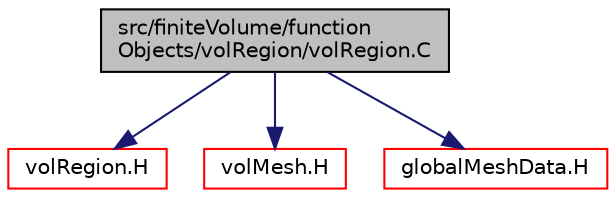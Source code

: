 digraph "src/finiteVolume/functionObjects/volRegion/volRegion.C"
{
  bgcolor="transparent";
  edge [fontname="Helvetica",fontsize="10",labelfontname="Helvetica",labelfontsize="10"];
  node [fontname="Helvetica",fontsize="10",shape=record];
  Node0 [label="src/finiteVolume/function\lObjects/volRegion/volRegion.C",height=0.2,width=0.4,color="black", fillcolor="grey75", style="filled", fontcolor="black"];
  Node0 -> Node1 [color="midnightblue",fontsize="10",style="solid",fontname="Helvetica"];
  Node1 [label="volRegion.H",height=0.2,width=0.4,color="red",URL="$a03449.html"];
  Node0 -> Node95 [color="midnightblue",fontsize="10",style="solid",fontname="Helvetica"];
  Node95 [label="volMesh.H",height=0.2,width=0.4,color="red",URL="$a04541.html"];
  Node0 -> Node289 [color="midnightblue",fontsize="10",style="solid",fontname="Helvetica"];
  Node289 [label="globalMeshData.H",height=0.2,width=0.4,color="red",URL="$a12293.html"];
}

